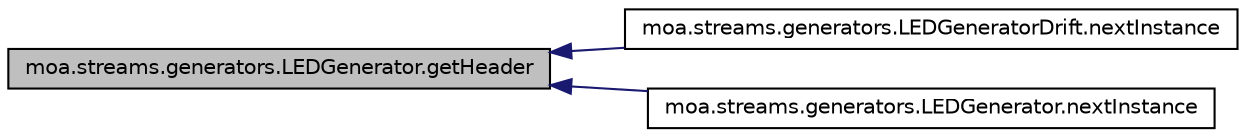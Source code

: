 digraph G
{
  edge [fontname="Helvetica",fontsize="10",labelfontname="Helvetica",labelfontsize="10"];
  node [fontname="Helvetica",fontsize="10",shape=record];
  rankdir=LR;
  Node1 [label="moa.streams.generators.LEDGenerator.getHeader",height=0.2,width=0.4,color="black", fillcolor="grey75", style="filled" fontcolor="black"];
  Node1 -> Node2 [dir=back,color="midnightblue",fontsize="10",style="solid",fontname="Helvetica"];
  Node2 [label="moa.streams.generators.LEDGeneratorDrift.nextInstance",height=0.2,width=0.4,color="black", fillcolor="white", style="filled",URL="$classmoa_1_1streams_1_1generators_1_1LEDGeneratorDrift.html#a4523cc8b37ebf468dd54f002dcb8cdb5",tooltip="Gets the next instance from this stream."];
  Node1 -> Node3 [dir=back,color="midnightblue",fontsize="10",style="solid",fontname="Helvetica"];
  Node3 [label="moa.streams.generators.LEDGenerator.nextInstance",height=0.2,width=0.4,color="black", fillcolor="white", style="filled",URL="$classmoa_1_1streams_1_1generators_1_1LEDGenerator.html#aba339f06f7351b37465a61bcab8699da",tooltip="Gets the next instance from this stream."];
}
